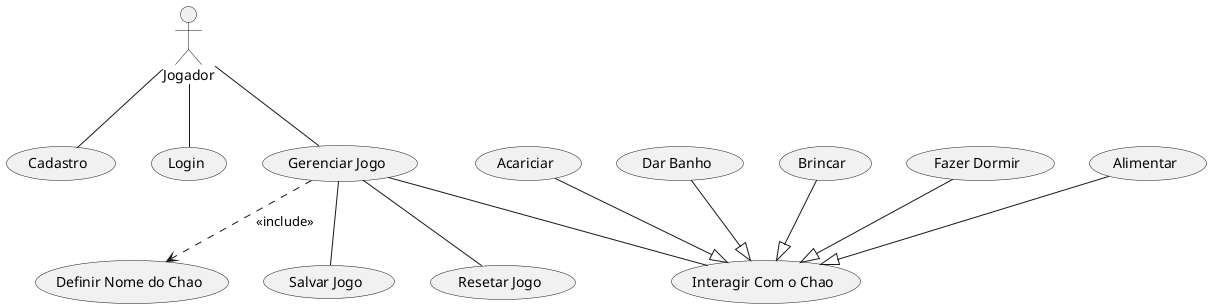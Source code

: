 @startuml
'Casos de uso do projeto Chao Garden.

actor Jogador

Jogador -- (Cadastro)
Jogador -- (Login)
Jogador -- (Gerenciar Jogo)

(Gerenciar Jogo) ..> (Definir Nome do Chao) : <<include>>
(Gerenciar Jogo) -- (Salvar Jogo)
(Gerenciar Jogo) -- (Resetar Jogo)
(Gerenciar Jogo) -- (Interagir Com o Chao)

(Acariciar) --|> (Interagir Com o Chao)
(Dar Banho) --|> (Interagir Com o Chao)
(Brincar) --|> (Interagir Com o Chao)
(Fazer Dormir) --|> (Interagir Com o Chao)
(Alimentar) --|> (Interagir Com o Chao)

